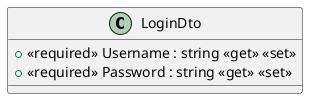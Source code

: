 @startuml
class LoginDto {
    + <<required>> Username : string <<get>> <<set>>
    + <<required>> Password : string <<get>> <<set>>
}
@enduml
